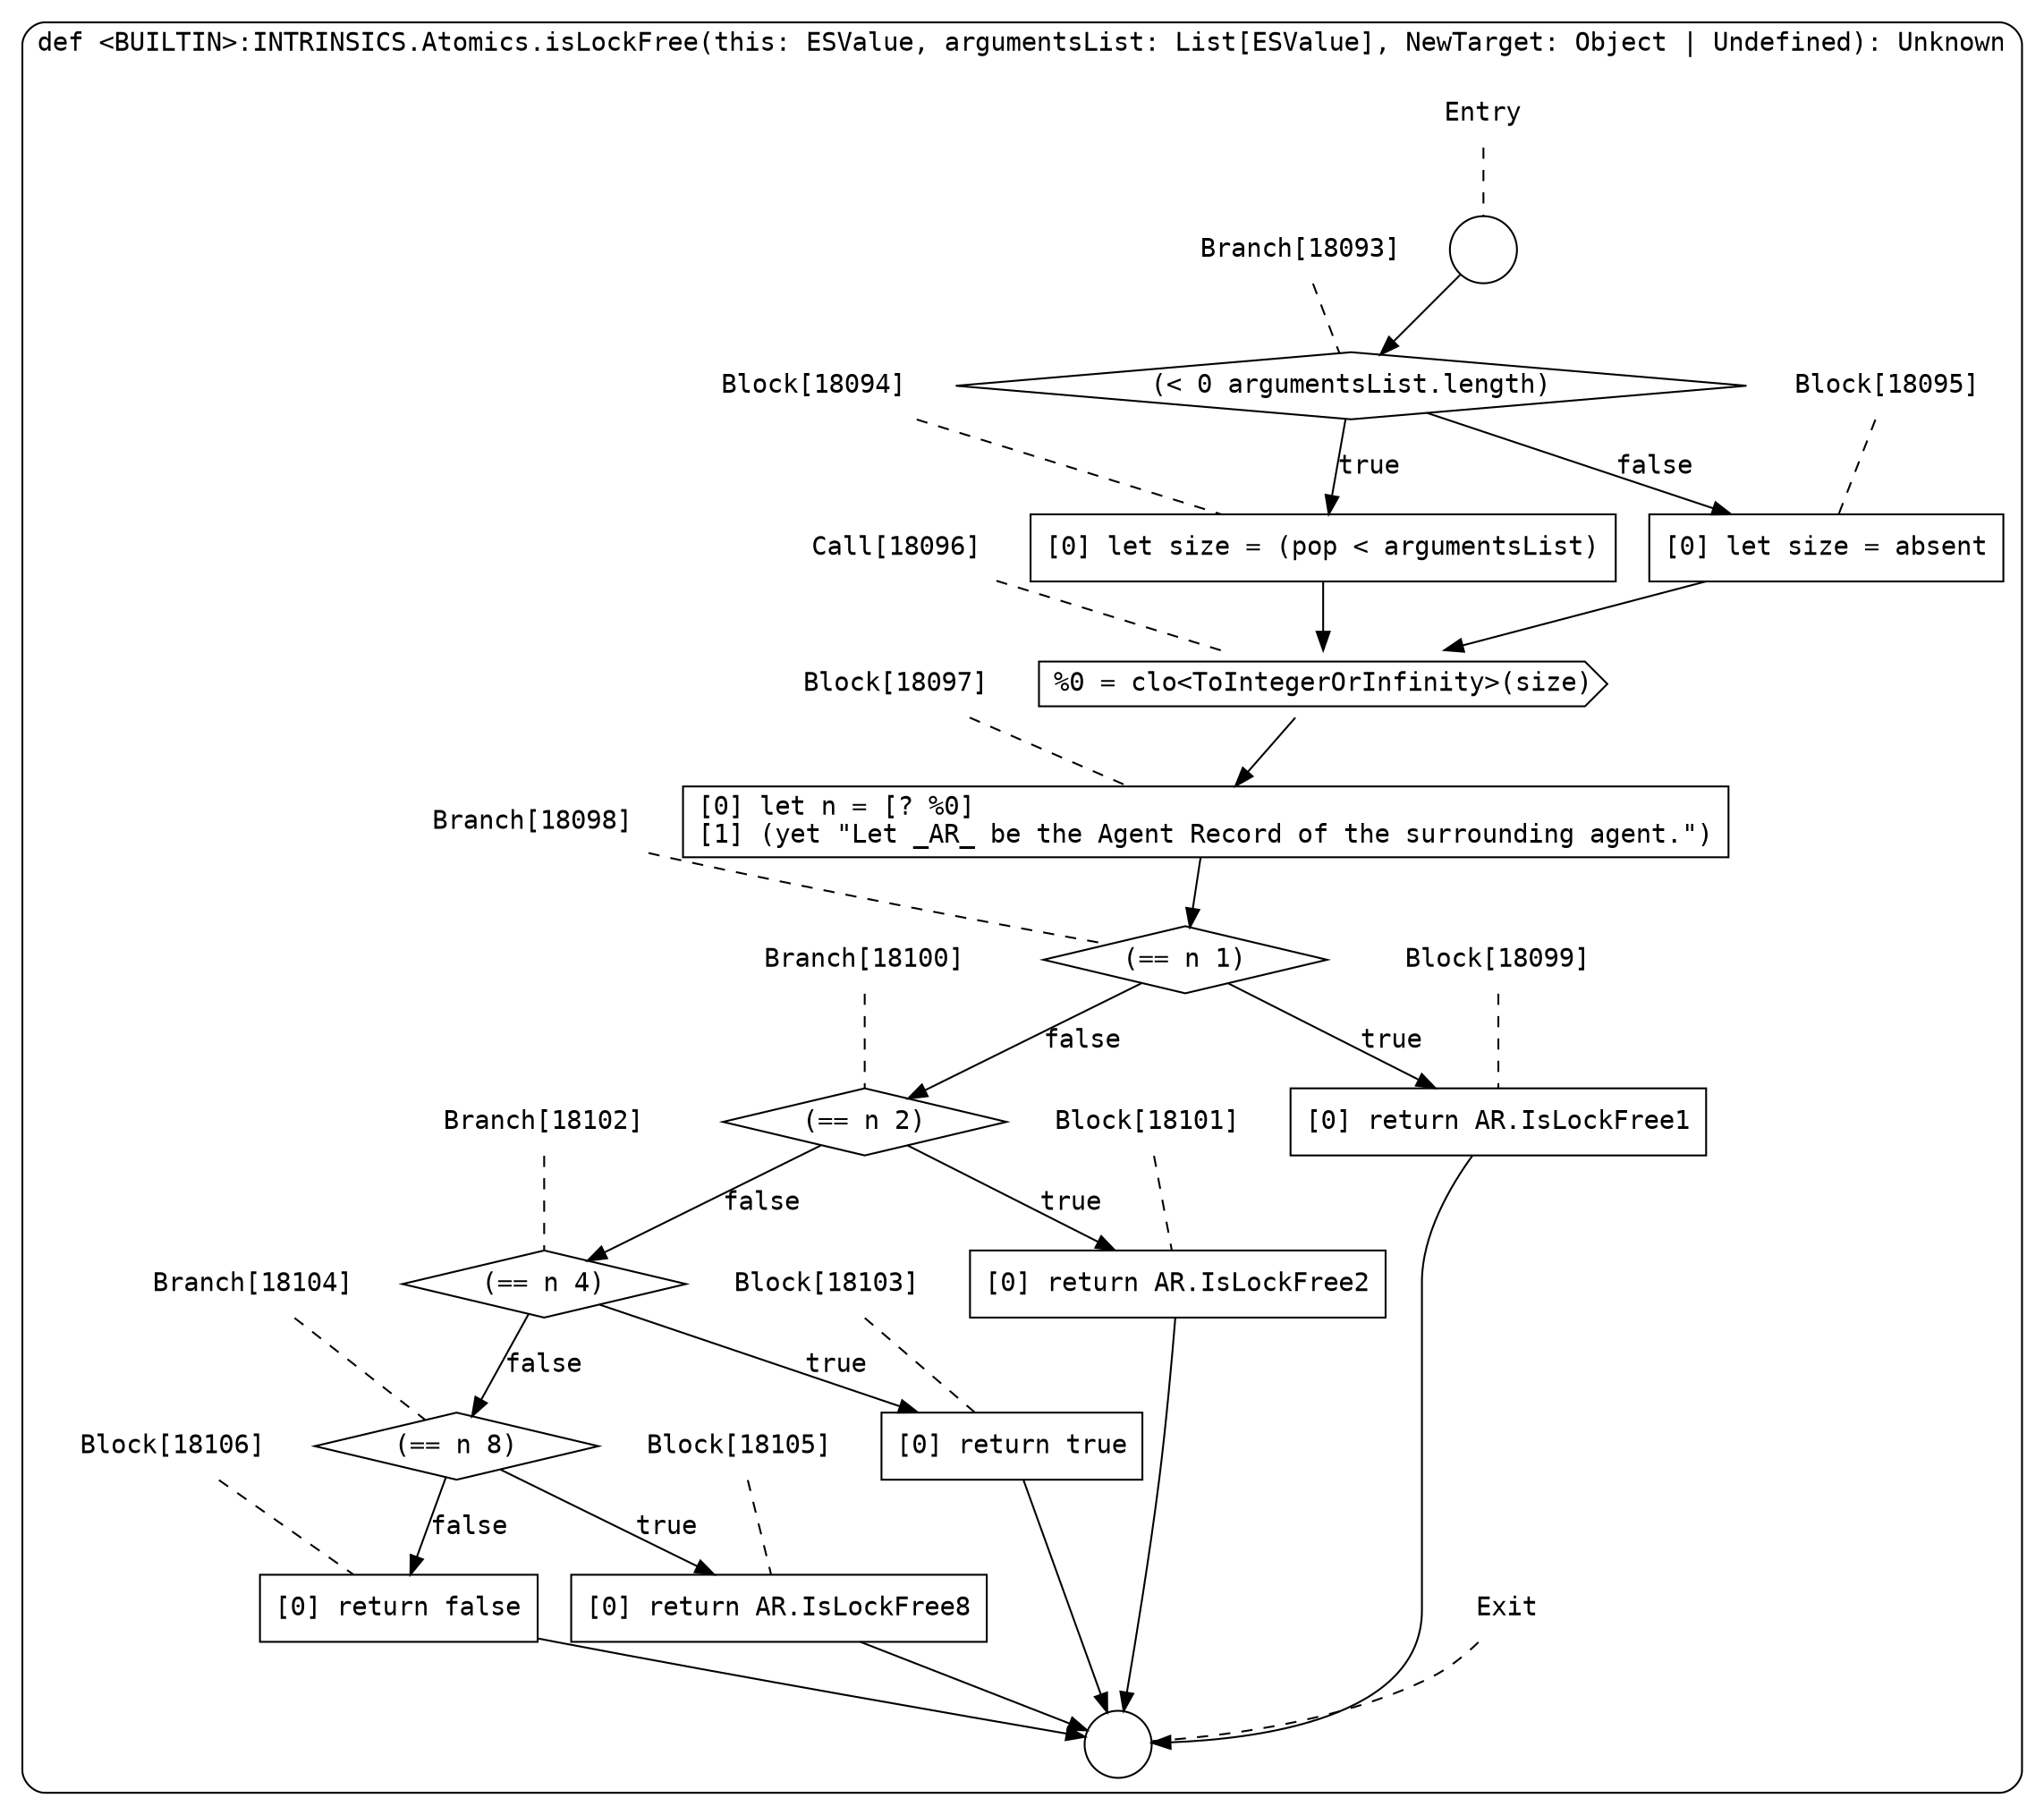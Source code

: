 digraph {
  graph [fontname = "Consolas"]
  node [fontname = "Consolas"]
  edge [fontname = "Consolas"]
  subgraph cluster2537 {
    label = "def <BUILTIN>:INTRINSICS.Atomics.isLockFree(this: ESValue, argumentsList: List[ESValue], NewTarget: Object | Undefined): Unknown"
    style = rounded
    cluster2537_entry_name [shape=none, label=<<font color="black">Entry</font>>]
    cluster2537_entry_name -> cluster2537_entry [arrowhead=none, color="black", style=dashed]
    cluster2537_entry [shape=circle label=" " color="black" fillcolor="white" style=filled]
    cluster2537_entry -> node18093 [color="black"]
    cluster2537_exit_name [shape=none, label=<<font color="black">Exit</font>>]
    cluster2537_exit_name -> cluster2537_exit [arrowhead=none, color="black", style=dashed]
    cluster2537_exit [shape=circle label=" " color="black" fillcolor="white" style=filled]
    node18093_name [shape=none, label=<<font color="black">Branch[18093]</font>>]
    node18093_name -> node18093 [arrowhead=none, color="black", style=dashed]
    node18093 [shape=diamond, label=<<font color="black">(&lt; 0 argumentsList.length)</font>> color="black" fillcolor="white", style=filled]
    node18093 -> node18094 [label=<<font color="black">true</font>> color="black"]
    node18093 -> node18095 [label=<<font color="black">false</font>> color="black"]
    node18094_name [shape=none, label=<<font color="black">Block[18094]</font>>]
    node18094_name -> node18094 [arrowhead=none, color="black", style=dashed]
    node18094 [shape=box, label=<<font color="black">[0] let size = (pop &lt; argumentsList)<BR ALIGN="LEFT"/></font>> color="black" fillcolor="white", style=filled]
    node18094 -> node18096 [color="black"]
    node18095_name [shape=none, label=<<font color="black">Block[18095]</font>>]
    node18095_name -> node18095 [arrowhead=none, color="black", style=dashed]
    node18095 [shape=box, label=<<font color="black">[0] let size = absent<BR ALIGN="LEFT"/></font>> color="black" fillcolor="white", style=filled]
    node18095 -> node18096 [color="black"]
    node18096_name [shape=none, label=<<font color="black">Call[18096]</font>>]
    node18096_name -> node18096 [arrowhead=none, color="black", style=dashed]
    node18096 [shape=cds, label=<<font color="black">%0 = clo&lt;ToIntegerOrInfinity&gt;(size)</font>> color="black" fillcolor="white", style=filled]
    node18096 -> node18097 [color="black"]
    node18097_name [shape=none, label=<<font color="black">Block[18097]</font>>]
    node18097_name -> node18097 [arrowhead=none, color="black", style=dashed]
    node18097 [shape=box, label=<<font color="black">[0] let n = [? %0]<BR ALIGN="LEFT"/>[1] (yet &quot;Let _AR_ be the Agent Record of the surrounding agent.&quot;)<BR ALIGN="LEFT"/></font>> color="black" fillcolor="white", style=filled]
    node18097 -> node18098 [color="black"]
    node18098_name [shape=none, label=<<font color="black">Branch[18098]</font>>]
    node18098_name -> node18098 [arrowhead=none, color="black", style=dashed]
    node18098 [shape=diamond, label=<<font color="black">(== n 1)</font>> color="black" fillcolor="white", style=filled]
    node18098 -> node18099 [label=<<font color="black">true</font>> color="black"]
    node18098 -> node18100 [label=<<font color="black">false</font>> color="black"]
    node18099_name [shape=none, label=<<font color="black">Block[18099]</font>>]
    node18099_name -> node18099 [arrowhead=none, color="black", style=dashed]
    node18099 [shape=box, label=<<font color="black">[0] return AR.IsLockFree1<BR ALIGN="LEFT"/></font>> color="black" fillcolor="white", style=filled]
    node18099 -> cluster2537_exit [color="black"]
    node18100_name [shape=none, label=<<font color="black">Branch[18100]</font>>]
    node18100_name -> node18100 [arrowhead=none, color="black", style=dashed]
    node18100 [shape=diamond, label=<<font color="black">(== n 2)</font>> color="black" fillcolor="white", style=filled]
    node18100 -> node18101 [label=<<font color="black">true</font>> color="black"]
    node18100 -> node18102 [label=<<font color="black">false</font>> color="black"]
    node18101_name [shape=none, label=<<font color="black">Block[18101]</font>>]
    node18101_name -> node18101 [arrowhead=none, color="black", style=dashed]
    node18101 [shape=box, label=<<font color="black">[0] return AR.IsLockFree2<BR ALIGN="LEFT"/></font>> color="black" fillcolor="white", style=filled]
    node18101 -> cluster2537_exit [color="black"]
    node18102_name [shape=none, label=<<font color="black">Branch[18102]</font>>]
    node18102_name -> node18102 [arrowhead=none, color="black", style=dashed]
    node18102 [shape=diamond, label=<<font color="black">(== n 4)</font>> color="black" fillcolor="white", style=filled]
    node18102 -> node18103 [label=<<font color="black">true</font>> color="black"]
    node18102 -> node18104 [label=<<font color="black">false</font>> color="black"]
    node18103_name [shape=none, label=<<font color="black">Block[18103]</font>>]
    node18103_name -> node18103 [arrowhead=none, color="black", style=dashed]
    node18103 [shape=box, label=<<font color="black">[0] return true<BR ALIGN="LEFT"/></font>> color="black" fillcolor="white", style=filled]
    node18103 -> cluster2537_exit [color="black"]
    node18104_name [shape=none, label=<<font color="black">Branch[18104]</font>>]
    node18104_name -> node18104 [arrowhead=none, color="black", style=dashed]
    node18104 [shape=diamond, label=<<font color="black">(== n 8)</font>> color="black" fillcolor="white", style=filled]
    node18104 -> node18105 [label=<<font color="black">true</font>> color="black"]
    node18104 -> node18106 [label=<<font color="black">false</font>> color="black"]
    node18105_name [shape=none, label=<<font color="black">Block[18105]</font>>]
    node18105_name -> node18105 [arrowhead=none, color="black", style=dashed]
    node18105 [shape=box, label=<<font color="black">[0] return AR.IsLockFree8<BR ALIGN="LEFT"/></font>> color="black" fillcolor="white", style=filled]
    node18105 -> cluster2537_exit [color="black"]
    node18106_name [shape=none, label=<<font color="black">Block[18106]</font>>]
    node18106_name -> node18106 [arrowhead=none, color="black", style=dashed]
    node18106 [shape=box, label=<<font color="black">[0] return false<BR ALIGN="LEFT"/></font>> color="black" fillcolor="white", style=filled]
    node18106 -> cluster2537_exit [color="black"]
  }
}